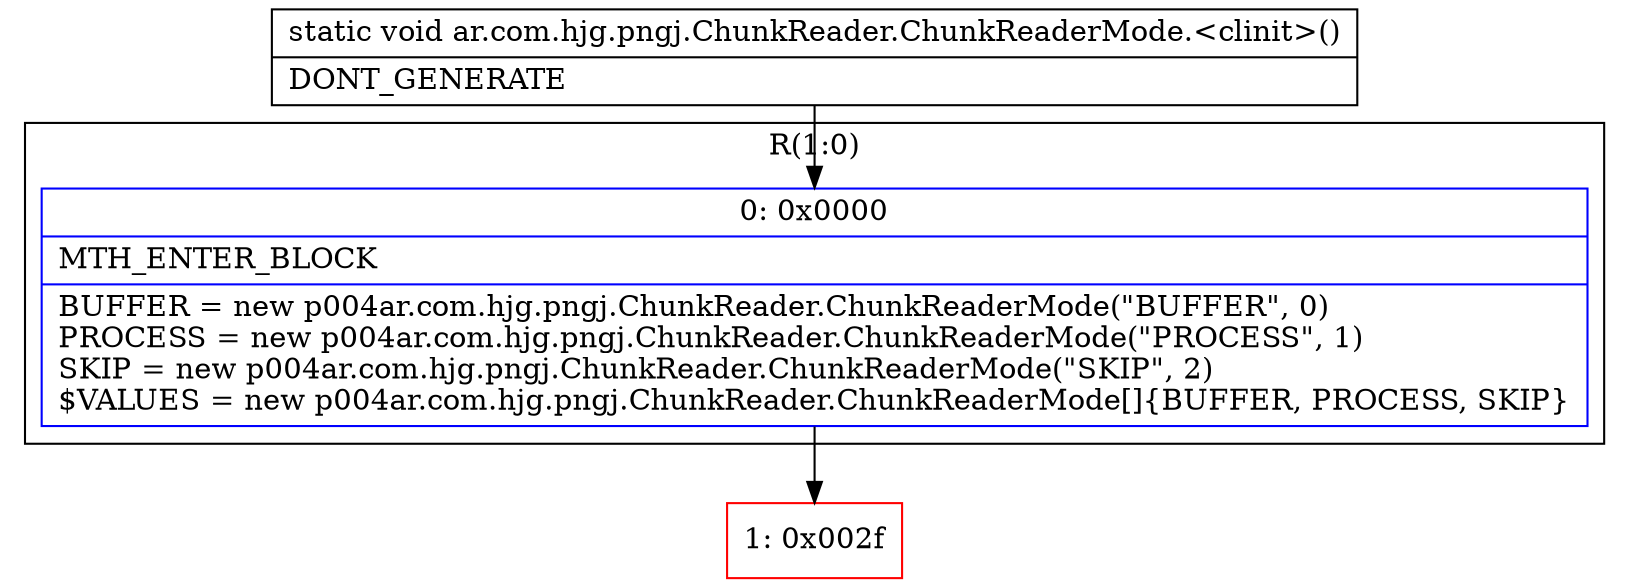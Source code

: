digraph "CFG forar.com.hjg.pngj.ChunkReader.ChunkReaderMode.\<clinit\>()V" {
subgraph cluster_Region_808771566 {
label = "R(1:0)";
node [shape=record,color=blue];
Node_0 [shape=record,label="{0\:\ 0x0000|MTH_ENTER_BLOCK\l|BUFFER = new p004ar.com.hjg.pngj.ChunkReader.ChunkReaderMode(\"BUFFER\", 0)\lPROCESS = new p004ar.com.hjg.pngj.ChunkReader.ChunkReaderMode(\"PROCESS\", 1)\lSKIP = new p004ar.com.hjg.pngj.ChunkReader.ChunkReaderMode(\"SKIP\", 2)\l$VALUES = new p004ar.com.hjg.pngj.ChunkReader.ChunkReaderMode[]\{BUFFER, PROCESS, SKIP\}\l}"];
}
Node_1 [shape=record,color=red,label="{1\:\ 0x002f}"];
MethodNode[shape=record,label="{static void ar.com.hjg.pngj.ChunkReader.ChunkReaderMode.\<clinit\>()  | DONT_GENERATE\l}"];
MethodNode -> Node_0;
Node_0 -> Node_1;
}

